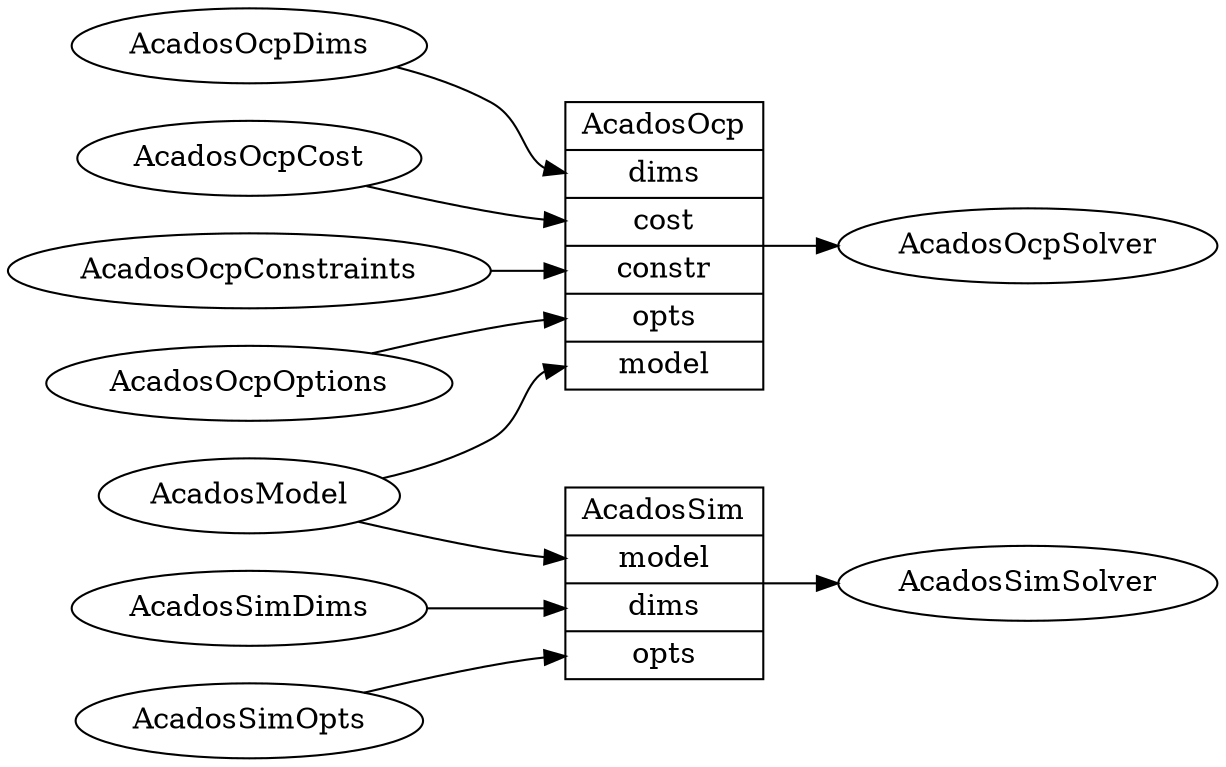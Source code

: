 // This file is used to draw the dependency graph of acados classes in the Python API documentation

// the graph
digraph ocp {
        // some graph-specific definitions
        graph [
               rankdir = "LR"
               ];

        // define solver nodes
        solver [label="AcadosOcpSolver"
                 href="https://docs.acados.org/python_api/index.html#acados_template.acados_ocp_solver.AcadosOcpSolver", target="_top"];
        ocp [label="<class> AcadosOcp | <dims> dims | <cost> cost | <constr> constr | <opts> opts | <model> model"
             shape = "record"
             href="https://docs.acados.org/python_api/index.html#acados_template.acados_ocp.AcadosOcp", target="_top"];
        model [label="AcadosModel"
               href="https://docs.acados.org/python_api/index.html#acados_template.acados_model.AcadosModel", target="_top"];
        ocpdims [label="AcadosOcpDims"
                 href="https://docs.acados.org/python_api/index.html#acados_template.acados_ocp.AcadosOcpDims", target="_top"];
        ocpcost [label="AcadosOcpCost"
                 href="https://docs.acados.org/python_api/index.html#acados_template.acados_ocp.AcadosOcpCost", target="_top"];
        ocpconstr [label="AcadosOcpConstraints"
                   href="https://docs.acados.org/python_api/index.html#acados_template.acados_ocp.AcadosOcpConstraints", target="_top"];
        ocpopts [label="AcadosOcpOptions"
                 href="https://docs.acados.org/python_api/index.html#acados_template.acados_ocp.AcadosOcpOptions", target="_top"];
        // solver graph
        ocp -> solver
        model -> ocp:model;
        ocpdims -> ocp:dims;
        ocpcost -> ocp:cost;
        ocpconstr -> ocp:constr;
        ocpopts -> ocp:opts;

        // define sim nodes
        sim [label="<class> AcadosSim | <model> model| <dims> dims | <opts> opts"
             shape = "record"
             href="https://docs.acados.org/python_api/index.html#acados_template.acados_sim.AcadosSim", target="_top"];
        simdims [label="AcadosSimDims"
                 href="https://docs.acados.org/python_api/index.html#acados_template.acados_sim.AcadosSimDims", target="_top"];
        simopts [label="AcadosSimOpts"
                 href="https://docs.acados.org/python_api/index.html#acados_template.acados_sim.AcadosSimOpts", target="_top"];
        simsolver [label="AcadosSimSolver"
                 href="https://docs.acados.org/python_api/index.html#acados_template.acados_sim_solver.AcadosSimSolver", target="_top"];


        // sim graph
        model -> sim:model;
        simdims -> sim:dims;
        simopts -> sim:opts;
        sim -> simsolver;
}
